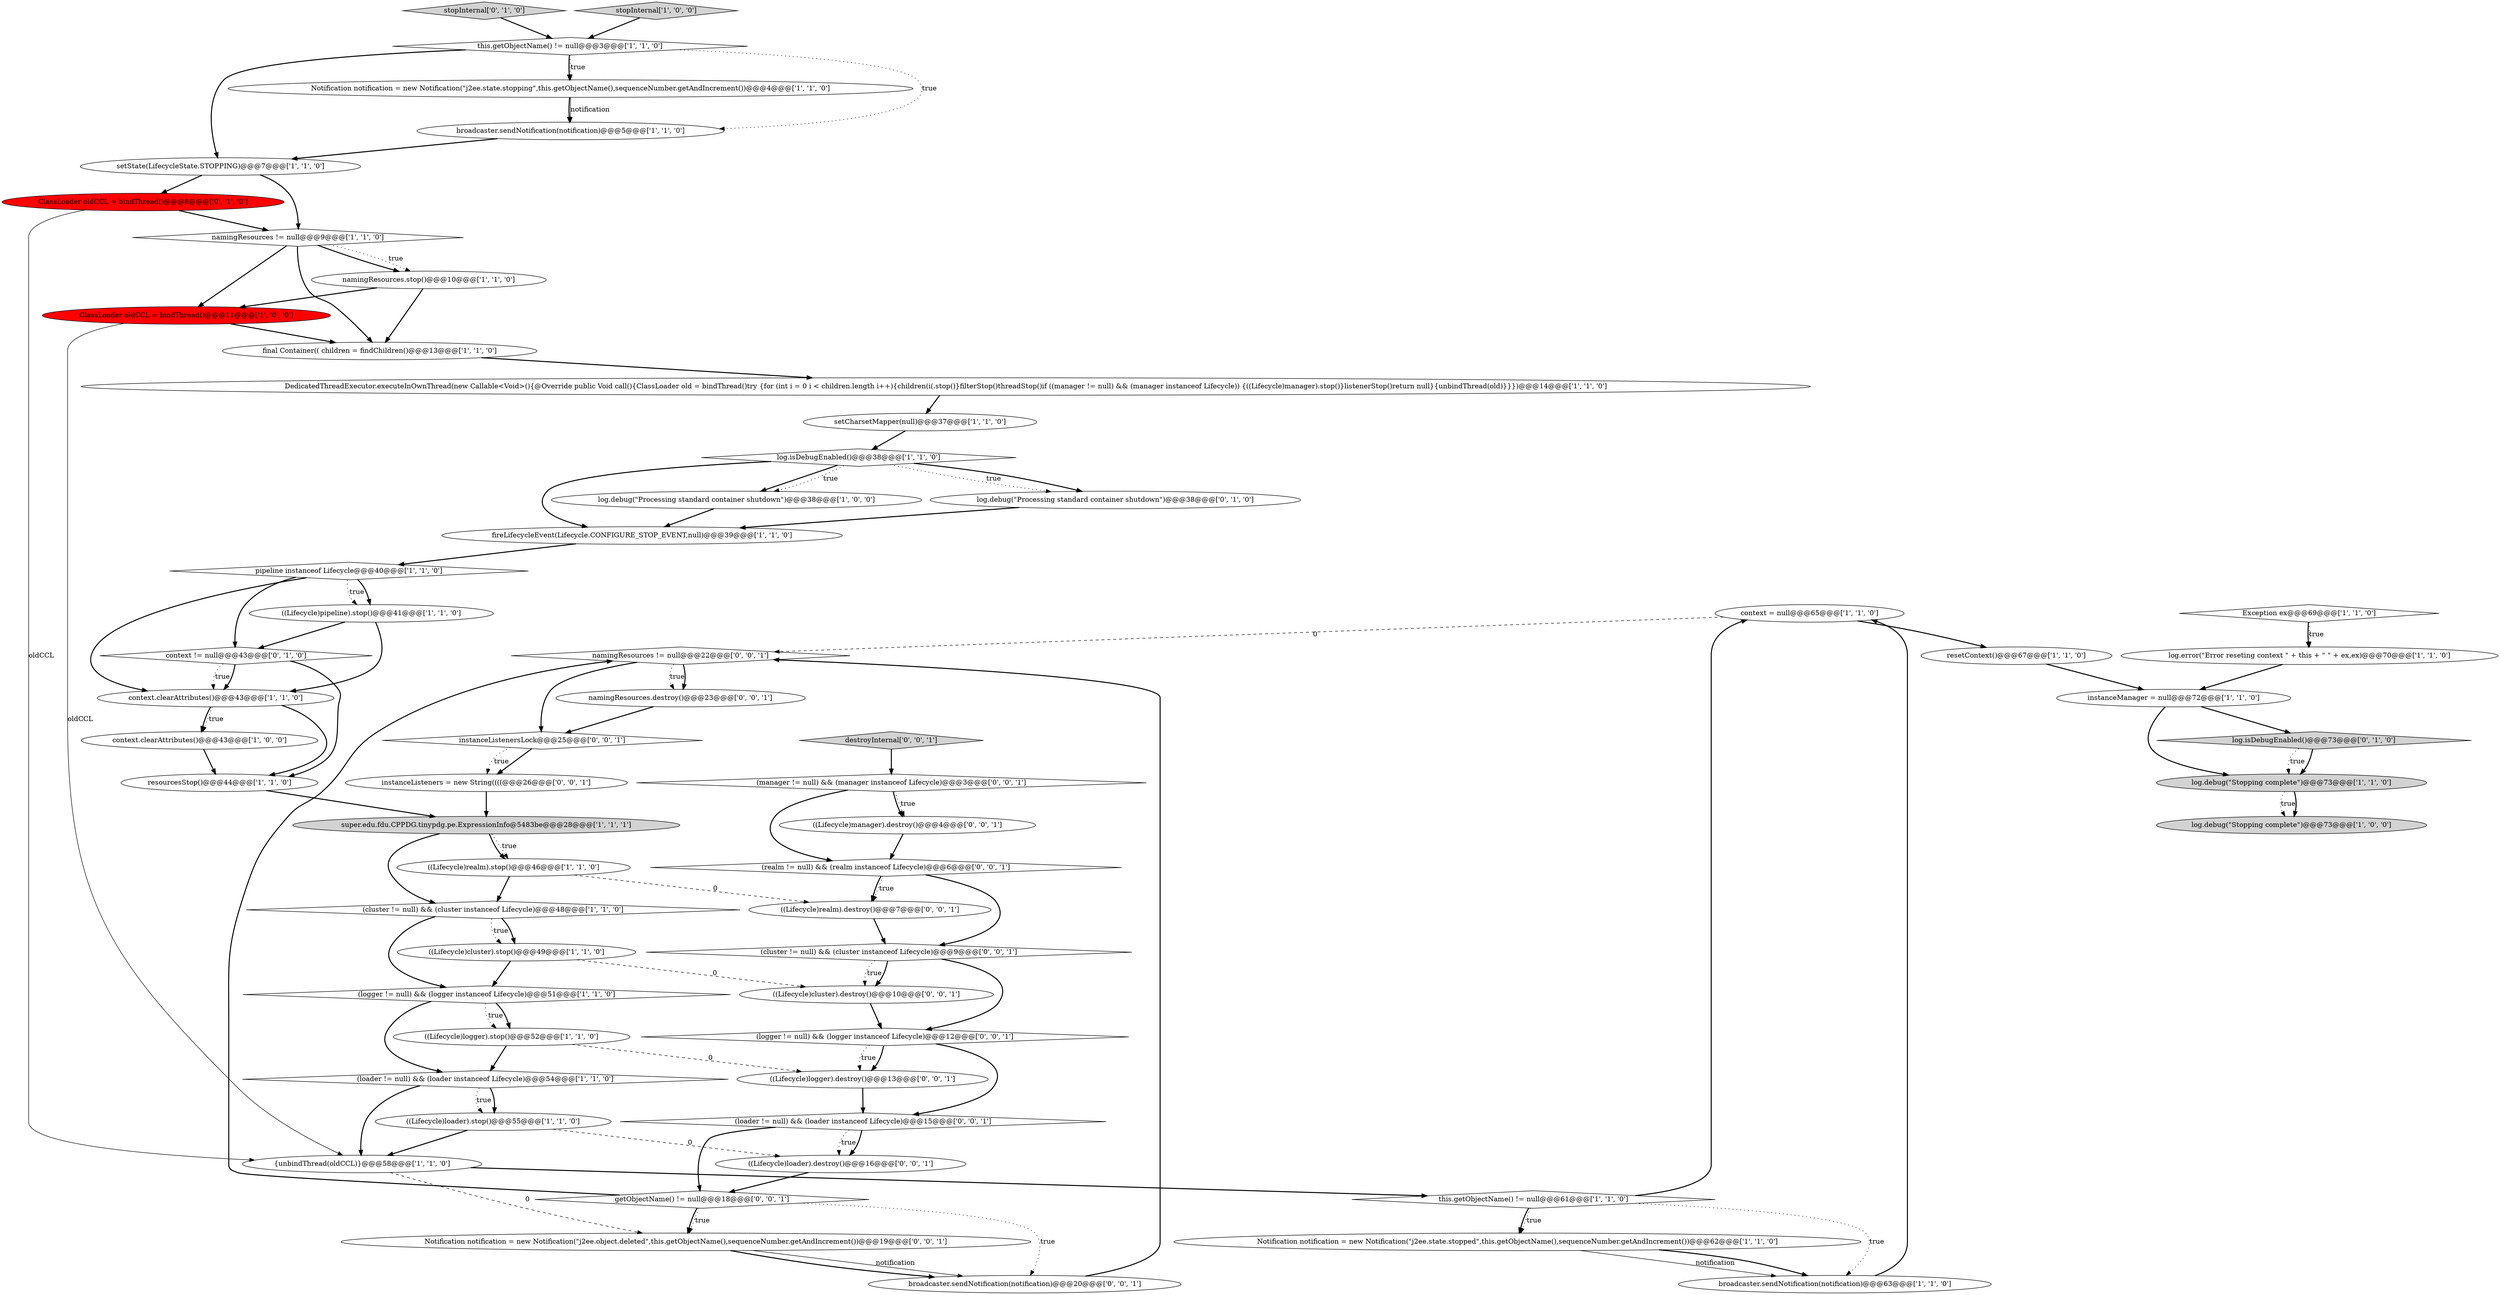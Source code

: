 digraph {
8 [style = filled, label = "context = null@@@65@@@['1', '1', '0']", fillcolor = white, shape = ellipse image = "AAA0AAABBB1BBB"];
14 [style = filled, label = "log.debug(\"Stopping complete\")@@@73@@@['1', '0', '0']", fillcolor = lightgray, shape = ellipse image = "AAA0AAABBB1BBB"];
42 [style = filled, label = "context != null@@@43@@@['0', '1', '0']", fillcolor = white, shape = diamond image = "AAA0AAABBB2BBB"];
0 [style = filled, label = "(loader != null) && (loader instanceof Lifecycle)@@@54@@@['1', '1', '0']", fillcolor = white, shape = diamond image = "AAA0AAABBB1BBB"];
23 [style = filled, label = "this.getObjectName() != null@@@61@@@['1', '1', '0']", fillcolor = white, shape = diamond image = "AAA0AAABBB1BBB"];
57 [style = filled, label = "(logger != null) && (logger instanceof Lifecycle)@@@12@@@['0', '0', '1']", fillcolor = white, shape = diamond image = "AAA0AAABBB3BBB"];
1 [style = filled, label = "namingResources.stop()@@@10@@@['1', '1', '0']", fillcolor = white, shape = ellipse image = "AAA0AAABBB1BBB"];
47 [style = filled, label = "((Lifecycle)loader).destroy()@@@16@@@['0', '0', '1']", fillcolor = white, shape = ellipse image = "AAA0AAABBB3BBB"];
55 [style = filled, label = "instanceListenersLock@@@25@@@['0', '0', '1']", fillcolor = white, shape = diamond image = "AAA0AAABBB3BBB"];
31 [style = filled, label = "fireLifecycleEvent(Lifecycle.CONFIGURE_STOP_EVENT,null)@@@39@@@['1', '1', '0']", fillcolor = white, shape = ellipse image = "AAA0AAABBB1BBB"];
9 [style = filled, label = "context.clearAttributes()@@@43@@@['1', '0', '0']", fillcolor = white, shape = ellipse image = "AAA0AAABBB1BBB"];
52 [style = filled, label = "destroyInternal['0', '0', '1']", fillcolor = lightgray, shape = diamond image = "AAA0AAABBB3BBB"];
11 [style = filled, label = "{unbindThread(oldCCL)}@@@58@@@['1', '1', '0']", fillcolor = white, shape = ellipse image = "AAA0AAABBB1BBB"];
29 [style = filled, label = "this.getObjectName() != null@@@3@@@['1', '1', '0']", fillcolor = white, shape = diamond image = "AAA0AAABBB1BBB"];
41 [style = filled, label = "stopInternal['0', '1', '0']", fillcolor = lightgray, shape = diamond image = "AAA0AAABBB2BBB"];
43 [style = filled, label = "namingResources != null@@@22@@@['0', '0', '1']", fillcolor = white, shape = diamond image = "AAA0AAABBB3BBB"];
21 [style = filled, label = "((Lifecycle)cluster).stop()@@@49@@@['1', '1', '0']", fillcolor = white, shape = ellipse image = "AAA0AAABBB1BBB"];
3 [style = filled, label = "((Lifecycle)realm).stop()@@@46@@@['1', '1', '0']", fillcolor = white, shape = ellipse image = "AAA0AAABBB1BBB"];
51 [style = filled, label = "instanceListeners = new String((((@@@26@@@['0', '0', '1']", fillcolor = white, shape = ellipse image = "AAA0AAABBB3BBB"];
18 [style = filled, label = "context.clearAttributes()@@@43@@@['1', '1', '0']", fillcolor = white, shape = ellipse image = "AAA0AAABBB1BBB"];
10 [style = filled, label = "ClassLoader oldCCL = bindThread()@@@11@@@['1', '0', '0']", fillcolor = red, shape = ellipse image = "AAA1AAABBB1BBB"];
54 [style = filled, label = "namingResources.destroy()@@@23@@@['0', '0', '1']", fillcolor = white, shape = ellipse image = "AAA0AAABBB3BBB"];
4 [style = filled, label = "stopInternal['1', '0', '0']", fillcolor = lightgray, shape = diamond image = "AAA0AAABBB1BBB"];
22 [style = filled, label = "final Container(( children = findChildren()@@@13@@@['1', '1', '0']", fillcolor = white, shape = ellipse image = "AAA0AAABBB1BBB"];
48 [style = filled, label = "Notification notification = new Notification(\"j2ee.object.deleted\",this.getObjectName(),sequenceNumber.getAndIncrement())@@@19@@@['0', '0', '1']", fillcolor = white, shape = ellipse image = "AAA0AAABBB3BBB"];
60 [style = filled, label = "((Lifecycle)realm).destroy()@@@7@@@['0', '0', '1']", fillcolor = white, shape = ellipse image = "AAA0AAABBB3BBB"];
59 [style = filled, label = "((Lifecycle)logger).destroy()@@@13@@@['0', '0', '1']", fillcolor = white, shape = ellipse image = "AAA0AAABBB3BBB"];
58 [style = filled, label = "((Lifecycle)manager).destroy()@@@4@@@['0', '0', '1']", fillcolor = white, shape = ellipse image = "AAA0AAABBB3BBB"];
25 [style = filled, label = "DedicatedThreadExecutor.executeInOwnThread(new Callable<Void>(){@Override public Void call(){ClassLoader old = bindThread()try {for (int i = 0 i < children.length i++){children(i(.stop()}filterStop()threadStop()if ((manager != null) && (manager instanceof Lifecycle)) {((Lifecycle)manager).stop()}listenerStop()return null}{unbindThread(old)}}})@@@14@@@['1', '1', '0']", fillcolor = white, shape = ellipse image = "AAA0AAABBB1BBB"];
40 [style = filled, label = "ClassLoader oldCCL = bindThread()@@@8@@@['0', '1', '0']", fillcolor = red, shape = ellipse image = "AAA1AAABBB2BBB"];
2 [style = filled, label = "setState(LifecycleState.STOPPING)@@@7@@@['1', '1', '0']", fillcolor = white, shape = ellipse image = "AAA0AAABBB1BBB"];
15 [style = filled, label = "log.debug(\"Processing standard container shutdown\")@@@38@@@['1', '0', '0']", fillcolor = white, shape = ellipse image = "AAA0AAABBB1BBB"];
33 [style = filled, label = "pipeline instanceof Lifecycle@@@40@@@['1', '1', '0']", fillcolor = white, shape = diamond image = "AAA0AAABBB1BBB"];
19 [style = filled, label = "setCharsetMapper(null)@@@37@@@['1', '1', '0']", fillcolor = white, shape = ellipse image = "AAA0AAABBB1BBB"];
36 [style = filled, label = "(cluster != null) && (cluster instanceof Lifecycle)@@@48@@@['1', '1', '0']", fillcolor = white, shape = diamond image = "AAA0AAABBB1BBB"];
50 [style = filled, label = "((Lifecycle)cluster).destroy()@@@10@@@['0', '0', '1']", fillcolor = white, shape = ellipse image = "AAA0AAABBB3BBB"];
7 [style = filled, label = "resetContext()@@@67@@@['1', '1', '0']", fillcolor = white, shape = ellipse image = "AAA0AAABBB1BBB"];
56 [style = filled, label = "(manager != null) && (manager instanceof Lifecycle)@@@3@@@['0', '0', '1']", fillcolor = white, shape = diamond image = "AAA0AAABBB3BBB"];
24 [style = filled, label = "log.isDebugEnabled()@@@38@@@['1', '1', '0']", fillcolor = white, shape = diamond image = "AAA0AAABBB1BBB"];
13 [style = filled, label = "broadcaster.sendNotification(notification)@@@63@@@['1', '1', '0']", fillcolor = white, shape = ellipse image = "AAA0AAABBB1BBB"];
49 [style = filled, label = "broadcaster.sendNotification(notification)@@@20@@@['0', '0', '1']", fillcolor = white, shape = ellipse image = "AAA0AAABBB3BBB"];
16 [style = filled, label = "((Lifecycle)pipeline).stop()@@@41@@@['1', '1', '0']", fillcolor = white, shape = ellipse image = "AAA0AAABBB1BBB"];
28 [style = filled, label = "Exception ex@@@69@@@['1', '1', '0']", fillcolor = white, shape = diamond image = "AAA0AAABBB1BBB"];
46 [style = filled, label = "getObjectName() != null@@@18@@@['0', '0', '1']", fillcolor = white, shape = diamond image = "AAA0AAABBB3BBB"];
53 [style = filled, label = "(realm != null) && (realm instanceof Lifecycle)@@@6@@@['0', '0', '1']", fillcolor = white, shape = diamond image = "AAA0AAABBB3BBB"];
12 [style = filled, label = "instanceManager = null@@@72@@@['1', '1', '0']", fillcolor = white, shape = ellipse image = "AAA0AAABBB1BBB"];
26 [style = filled, label = "broadcaster.sendNotification(notification)@@@5@@@['1', '1', '0']", fillcolor = white, shape = ellipse image = "AAA0AAABBB1BBB"];
35 [style = filled, label = "resourcesStop()@@@44@@@['1', '1', '0']", fillcolor = white, shape = ellipse image = "AAA0AAABBB1BBB"];
30 [style = filled, label = "Notification notification = new Notification(\"j2ee.state.stopping\",this.getObjectName(),sequenceNumber.getAndIncrement())@@@4@@@['1', '1', '0']", fillcolor = white, shape = ellipse image = "AAA0AAABBB1BBB"];
5 [style = filled, label = "((Lifecycle)logger).stop()@@@52@@@['1', '1', '0']", fillcolor = white, shape = ellipse image = "AAA0AAABBB1BBB"];
39 [style = filled, label = "log.isDebugEnabled()@@@73@@@['0', '1', '0']", fillcolor = lightgray, shape = diamond image = "AAA0AAABBB2BBB"];
6 [style = filled, label = "Notification notification = new Notification(\"j2ee.state.stopped\",this.getObjectName(),sequenceNumber.getAndIncrement())@@@62@@@['1', '1', '0']", fillcolor = white, shape = ellipse image = "AAA0AAABBB1BBB"];
45 [style = filled, label = "(cluster != null) && (cluster instanceof Lifecycle)@@@9@@@['0', '0', '1']", fillcolor = white, shape = diamond image = "AAA0AAABBB3BBB"];
20 [style = filled, label = "super.edu.fdu.CPPDG.tinypdg.pe.ExpressionInfo@5483be@@@28@@@['1', '1', '1']", fillcolor = lightgray, shape = ellipse image = "AAA0AAABBB1BBB"];
34 [style = filled, label = "(logger != null) && (logger instanceof Lifecycle)@@@51@@@['1', '1', '0']", fillcolor = white, shape = diamond image = "AAA0AAABBB1BBB"];
38 [style = filled, label = "log.debug(\"Processing standard container shutdown\")@@@38@@@['0', '1', '0']", fillcolor = white, shape = ellipse image = "AAA0AAABBB2BBB"];
17 [style = filled, label = "namingResources != null@@@9@@@['1', '1', '0']", fillcolor = white, shape = diamond image = "AAA0AAABBB1BBB"];
27 [style = filled, label = "((Lifecycle)loader).stop()@@@55@@@['1', '1', '0']", fillcolor = white, shape = ellipse image = "AAA0AAABBB1BBB"];
44 [style = filled, label = "(loader != null) && (loader instanceof Lifecycle)@@@15@@@['0', '0', '1']", fillcolor = white, shape = diamond image = "AAA0AAABBB3BBB"];
37 [style = filled, label = "log.debug(\"Stopping complete\")@@@73@@@['1', '1', '0']", fillcolor = lightgray, shape = ellipse image = "AAA0AAABBB1BBB"];
32 [style = filled, label = "log.error(\"Error reseting context \" + this + \" \" + ex,ex)@@@70@@@['1', '1', '0']", fillcolor = white, shape = ellipse image = "AAA0AAABBB1BBB"];
21->50 [style = dashed, label="0"];
54->55 [style = bold, label=""];
43->55 [style = bold, label=""];
29->30 [style = bold, label=""];
32->12 [style = bold, label=""];
48->49 [style = solid, label="notification"];
17->1 [style = dotted, label="true"];
3->60 [style = dashed, label="0"];
55->51 [style = bold, label=""];
36->21 [style = dotted, label="true"];
38->31 [style = bold, label=""];
57->59 [style = bold, label=""];
40->11 [style = solid, label="oldCCL"];
29->26 [style = dotted, label="true"];
46->48 [style = bold, label=""];
9->35 [style = bold, label=""];
19->24 [style = bold, label=""];
45->57 [style = bold, label=""];
44->46 [style = bold, label=""];
3->36 [style = bold, label=""];
29->2 [style = bold, label=""];
30->26 [style = solid, label="notification"];
46->49 [style = dotted, label="true"];
33->18 [style = bold, label=""];
5->0 [style = bold, label=""];
33->42 [style = bold, label=""];
46->48 [style = dotted, label="true"];
25->19 [style = bold, label=""];
44->47 [style = dotted, label="true"];
56->58 [style = dotted, label="true"];
43->54 [style = dotted, label="true"];
33->16 [style = dotted, label="true"];
18->35 [style = bold, label=""];
16->42 [style = bold, label=""];
53->60 [style = bold, label=""];
53->60 [style = dotted, label="true"];
44->47 [style = bold, label=""];
56->53 [style = bold, label=""];
11->48 [style = dashed, label="0"];
22->25 [style = bold, label=""];
33->16 [style = bold, label=""];
48->49 [style = bold, label=""];
35->20 [style = bold, label=""];
30->26 [style = bold, label=""];
24->38 [style = bold, label=""];
20->3 [style = bold, label=""];
23->8 [style = bold, label=""];
34->0 [style = bold, label=""];
12->37 [style = bold, label=""];
45->50 [style = dotted, label="true"];
8->43 [style = dashed, label="0"];
56->58 [style = bold, label=""];
27->11 [style = bold, label=""];
15->31 [style = bold, label=""];
31->33 [style = bold, label=""];
40->17 [style = bold, label=""];
18->9 [style = bold, label=""];
5->59 [style = dashed, label="0"];
20->3 [style = dotted, label="true"];
37->14 [style = dotted, label="true"];
59->44 [style = bold, label=""];
27->47 [style = dashed, label="0"];
46->43 [style = bold, label=""];
2->17 [style = bold, label=""];
39->37 [style = bold, label=""];
17->10 [style = bold, label=""];
16->18 [style = bold, label=""];
17->1 [style = bold, label=""];
21->34 [style = bold, label=""];
0->11 [style = bold, label=""];
4->29 [style = bold, label=""];
51->20 [style = bold, label=""];
28->32 [style = bold, label=""];
6->13 [style = solid, label="notification"];
39->37 [style = dotted, label="true"];
28->32 [style = dotted, label="true"];
58->53 [style = bold, label=""];
24->31 [style = bold, label=""];
42->18 [style = dotted, label="true"];
23->6 [style = bold, label=""];
23->13 [style = dotted, label="true"];
18->9 [style = dotted, label="true"];
6->13 [style = bold, label=""];
50->57 [style = bold, label=""];
12->39 [style = bold, label=""];
43->54 [style = bold, label=""];
36->34 [style = bold, label=""];
20->36 [style = bold, label=""];
24->15 [style = bold, label=""];
10->22 [style = bold, label=""];
34->5 [style = dotted, label="true"];
42->18 [style = bold, label=""];
7->12 [style = bold, label=""];
23->6 [style = dotted, label="true"];
34->5 [style = bold, label=""];
0->27 [style = bold, label=""];
10->11 [style = solid, label="oldCCL"];
41->29 [style = bold, label=""];
57->59 [style = dotted, label="true"];
52->56 [style = bold, label=""];
47->46 [style = bold, label=""];
2->40 [style = bold, label=""];
17->22 [style = bold, label=""];
49->43 [style = bold, label=""];
8->7 [style = bold, label=""];
42->35 [style = bold, label=""];
1->22 [style = bold, label=""];
60->45 [style = bold, label=""];
36->21 [style = bold, label=""];
26->2 [style = bold, label=""];
24->38 [style = dotted, label="true"];
37->14 [style = bold, label=""];
45->50 [style = bold, label=""];
24->15 [style = dotted, label="true"];
29->30 [style = dotted, label="true"];
55->51 [style = dotted, label="true"];
57->44 [style = bold, label=""];
0->27 [style = dotted, label="true"];
13->8 [style = bold, label=""];
1->10 [style = bold, label=""];
11->23 [style = bold, label=""];
53->45 [style = bold, label=""];
}
